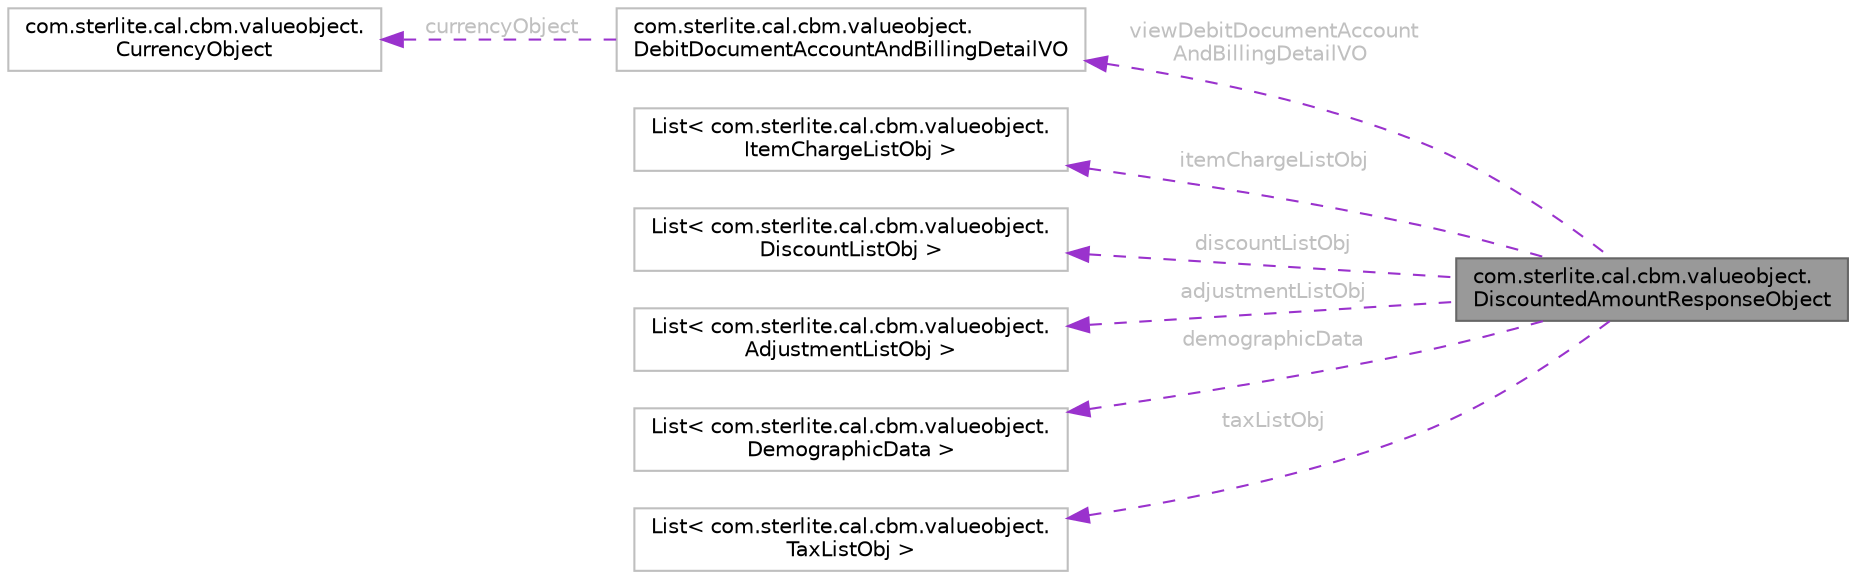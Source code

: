 digraph "com.sterlite.cal.cbm.valueobject.DiscountedAmountResponseObject"
{
 // LATEX_PDF_SIZE
  bgcolor="transparent";
  edge [fontname=Helvetica,fontsize=10,labelfontname=Helvetica,labelfontsize=10];
  node [fontname=Helvetica,fontsize=10,shape=box,height=0.2,width=0.4];
  rankdir="LR";
  Node1 [id="Node000001",label="com.sterlite.cal.cbm.valueobject.\lDiscountedAmountResponseObject",height=0.2,width=0.4,color="gray40", fillcolor="grey60", style="filled", fontcolor="black",tooltip=" "];
  Node2 -> Node1 [id="edge1_Node000001_Node000002",dir="back",color="darkorchid3",style="dashed",tooltip=" ",label=" viewDebitDocumentAccount\lAndBillingDetailVO",fontcolor="grey" ];
  Node2 [id="Node000002",label="com.sterlite.cal.cbm.valueobject.\lDebitDocumentAccountAndBillingDetailVO",height=0.2,width=0.4,color="grey75", fillcolor="white", style="filled",URL="$classcom_1_1sterlite_1_1cal_1_1cbm_1_1valueobject_1_1_debit_document_account_and_billing_detail_v_o.html",tooltip=" "];
  Node3 -> Node2 [id="edge2_Node000002_Node000003",dir="back",color="darkorchid3",style="dashed",tooltip=" ",label=" currencyObject",fontcolor="grey" ];
  Node3 [id="Node000003",label="com.sterlite.cal.cbm.valueobject.\lCurrencyObject",height=0.2,width=0.4,color="grey75", fillcolor="white", style="filled",URL="$classcom_1_1sterlite_1_1cal_1_1cbm_1_1valueobject_1_1_currency_object.html",tooltip=" "];
  Node4 -> Node1 [id="edge3_Node000001_Node000004",dir="back",color="darkorchid3",style="dashed",tooltip=" ",label=" itemChargeListObj",fontcolor="grey" ];
  Node4 [id="Node000004",label="List\< com.sterlite.cal.cbm.valueobject.\lItemChargeListObj \>",height=0.2,width=0.4,color="grey75", fillcolor="white", style="filled",tooltip=" "];
  Node5 -> Node1 [id="edge4_Node000001_Node000005",dir="back",color="darkorchid3",style="dashed",tooltip=" ",label=" discountListObj",fontcolor="grey" ];
  Node5 [id="Node000005",label="List\< com.sterlite.cal.cbm.valueobject.\lDiscountListObj \>",height=0.2,width=0.4,color="grey75", fillcolor="white", style="filled",tooltip=" "];
  Node6 -> Node1 [id="edge5_Node000001_Node000006",dir="back",color="darkorchid3",style="dashed",tooltip=" ",label=" adjustmentListObj",fontcolor="grey" ];
  Node6 [id="Node000006",label="List\< com.sterlite.cal.cbm.valueobject.\lAdjustmentListObj \>",height=0.2,width=0.4,color="grey75", fillcolor="white", style="filled",tooltip=" "];
  Node7 -> Node1 [id="edge6_Node000001_Node000007",dir="back",color="darkorchid3",style="dashed",tooltip=" ",label=" demographicData",fontcolor="grey" ];
  Node7 [id="Node000007",label="List\< com.sterlite.cal.cbm.valueobject.\lDemographicData \>",height=0.2,width=0.4,color="grey75", fillcolor="white", style="filled",tooltip=" "];
  Node8 -> Node1 [id="edge7_Node000001_Node000008",dir="back",color="darkorchid3",style="dashed",tooltip=" ",label=" taxListObj",fontcolor="grey" ];
  Node8 [id="Node000008",label="List\< com.sterlite.cal.cbm.valueobject.\lTaxListObj \>",height=0.2,width=0.4,color="grey75", fillcolor="white", style="filled",tooltip=" "];
}
